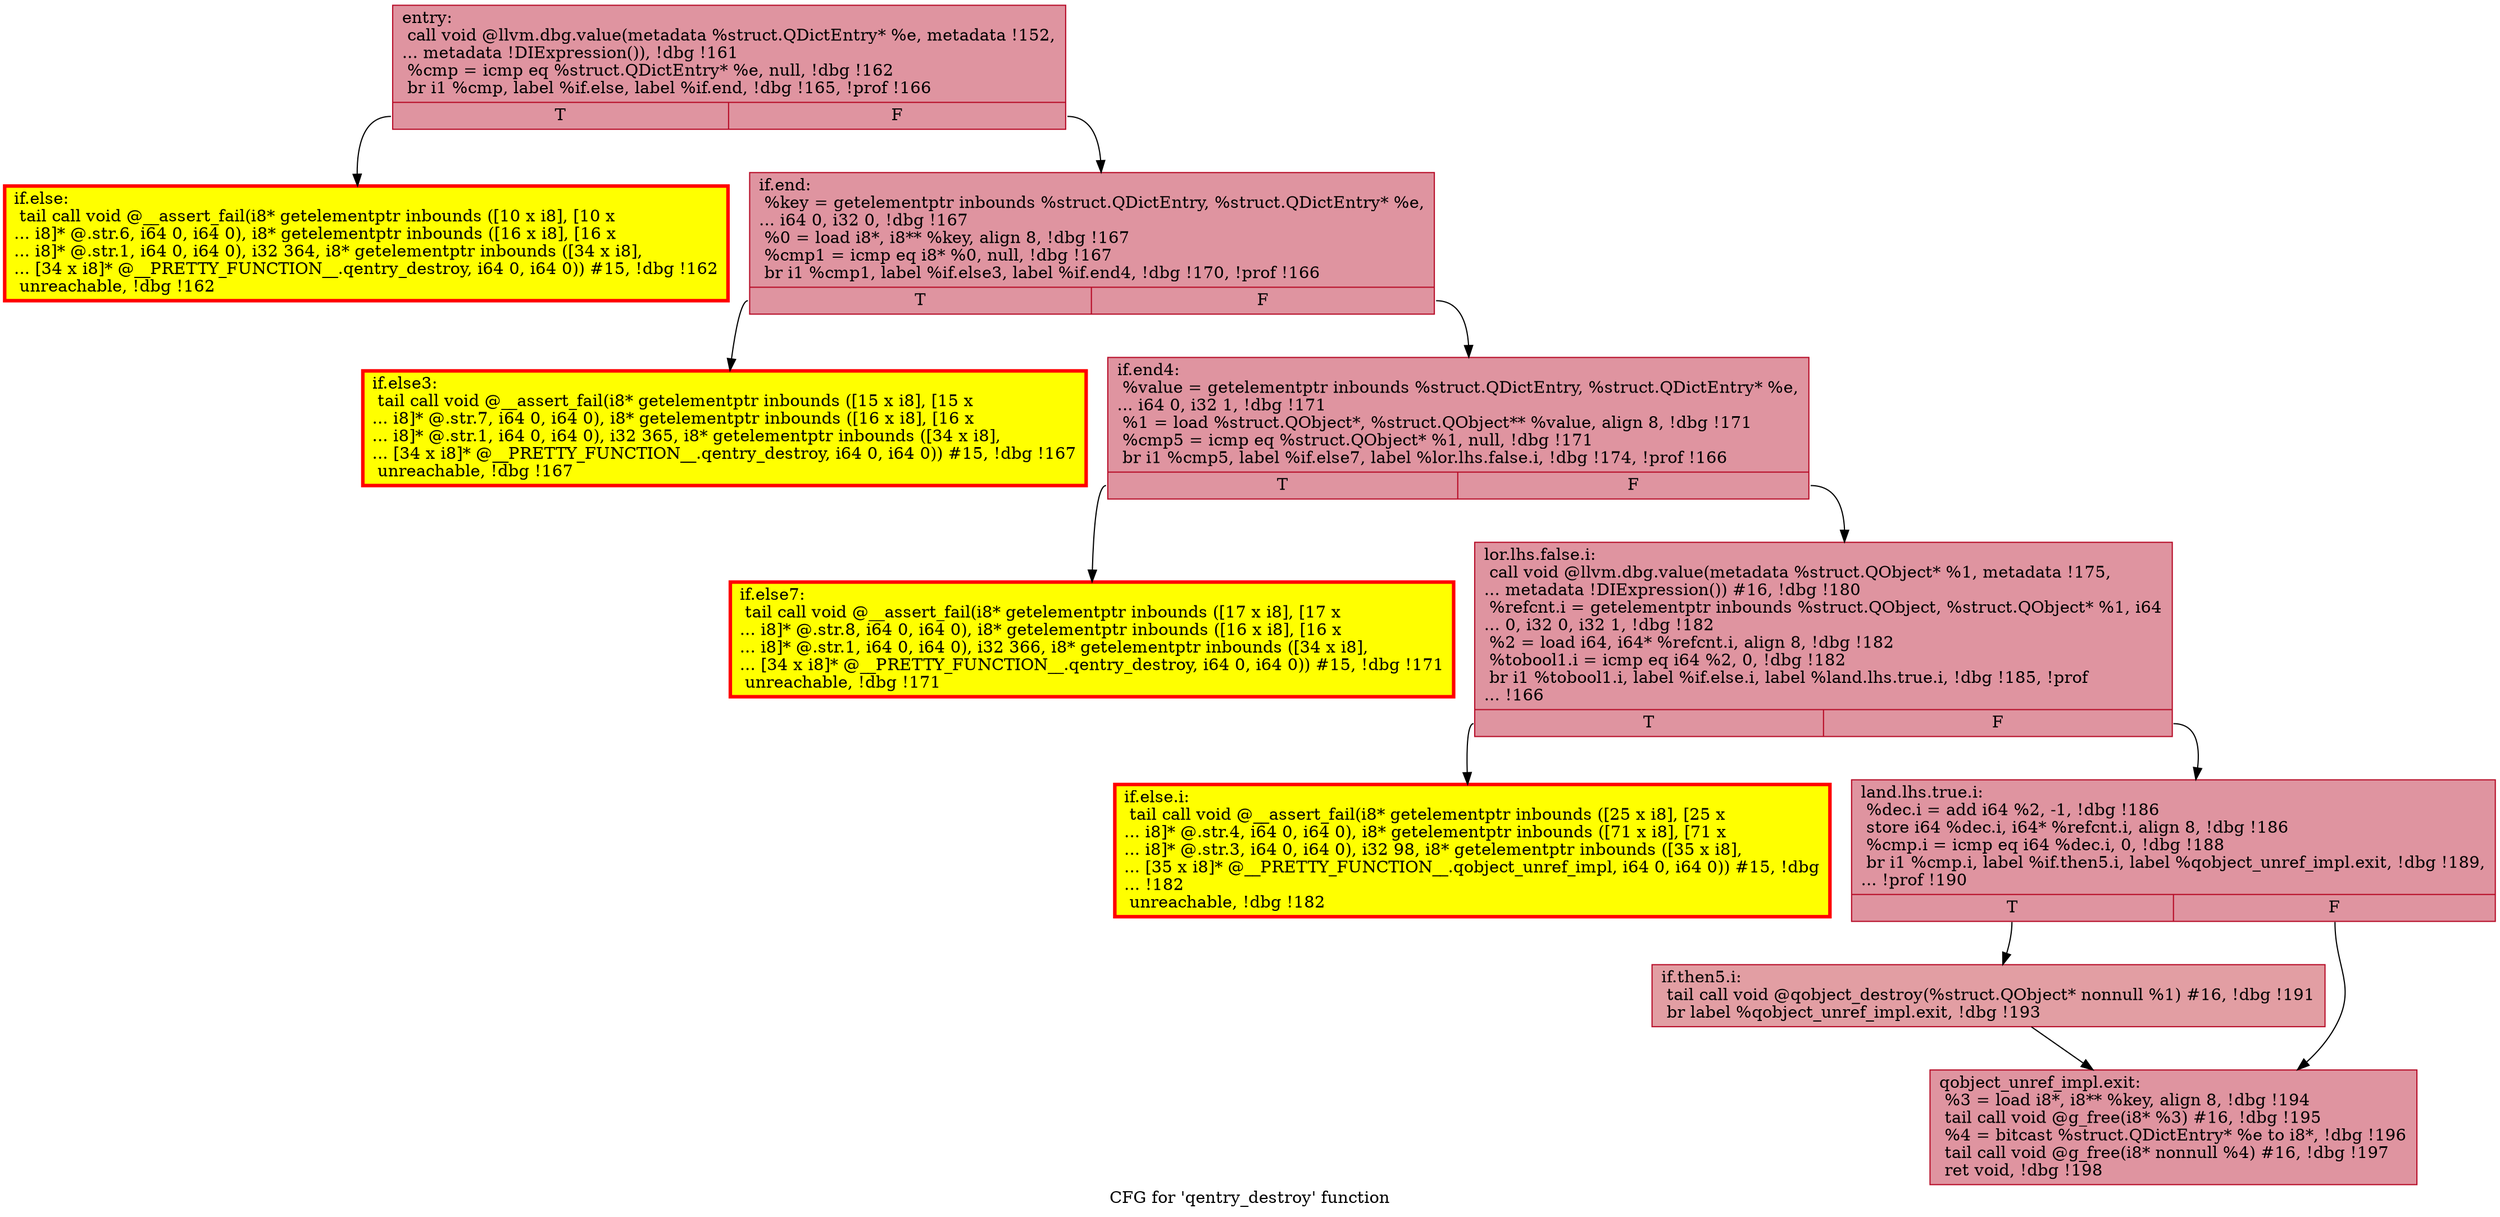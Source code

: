 digraph "CFG for 'qentry_destroy' function" {
	label="CFG for 'qentry_destroy' function";

	Node0x55e9cc64a820 [shape=record,color="#b70d28ff", style=filled, fillcolor="#b70d2870",label="{entry:\l  call void @llvm.dbg.value(metadata %struct.QDictEntry* %e, metadata !152,\l... metadata !DIExpression()), !dbg !161\l  %cmp = icmp eq %struct.QDictEntry* %e, null, !dbg !162\l  br i1 %cmp, label %if.else, label %if.end, !dbg !165, !prof !166\l|{<s0>T|<s1>F}}"];
	Node0x55e9cc64a820:s0 -> Node0x55e9cc64aa80;
	Node0x55e9cc64a820:s1 -> Node0x55e9cc64b130;
	Node0x55e9cc64aa80 [shape=record,penwidth=3.0, style="filled", color="red", fillcolor="yellow",label="{if.else:                                          \l  tail call void @__assert_fail(i8* getelementptr inbounds ([10 x i8], [10 x\l... i8]* @.str.6, i64 0, i64 0), i8* getelementptr inbounds ([16 x i8], [16 x\l... i8]* @.str.1, i64 0, i64 0), i32 364, i8* getelementptr inbounds ([34 x i8],\l... [34 x i8]* @__PRETTY_FUNCTION__.qentry_destroy, i64 0, i64 0)) #15, !dbg !162\l  unreachable, !dbg !162\l}"];
	Node0x55e9cc64b130 [shape=record,color="#b70d28ff", style=filled, fillcolor="#b70d2870",label="{if.end:                                           \l  %key = getelementptr inbounds %struct.QDictEntry, %struct.QDictEntry* %e,\l... i64 0, i32 0, !dbg !167\l  %0 = load i8*, i8** %key, align 8, !dbg !167\l  %cmp1 = icmp eq i8* %0, null, !dbg !167\l  br i1 %cmp1, label %if.else3, label %if.end4, !dbg !170, !prof !166\l|{<s0>T|<s1>F}}"];
	Node0x55e9cc64b130:s0 -> Node0x55e9cc64c930;
	Node0x55e9cc64b130:s1 -> Node0x55e9cc64c8c0;
	Node0x55e9cc64c930 [shape=record,penwidth=3.0, style="filled", color="red", fillcolor="yellow",label="{if.else3:                                         \l  tail call void @__assert_fail(i8* getelementptr inbounds ([15 x i8], [15 x\l... i8]* @.str.7, i64 0, i64 0), i8* getelementptr inbounds ([16 x i8], [16 x\l... i8]* @.str.1, i64 0, i64 0), i32 365, i8* getelementptr inbounds ([34 x i8],\l... [34 x i8]* @__PRETTY_FUNCTION__.qentry_destroy, i64 0, i64 0)) #15, !dbg !167\l  unreachable, !dbg !167\l}"];
	Node0x55e9cc64c8c0 [shape=record,color="#b70d28ff", style=filled, fillcolor="#b70d2870",label="{if.end4:                                          \l  %value = getelementptr inbounds %struct.QDictEntry, %struct.QDictEntry* %e,\l... i64 0, i32 1, !dbg !171\l  %1 = load %struct.QObject*, %struct.QObject** %value, align 8, !dbg !171\l  %cmp5 = icmp eq %struct.QObject* %1, null, !dbg !171\l  br i1 %cmp5, label %if.else7, label %lor.lhs.false.i, !dbg !174, !prof !166\l|{<s0>T|<s1>F}}"];
	Node0x55e9cc64c8c0:s0 -> Node0x55e9cc64d440;
	Node0x55e9cc64c8c0:s1 -> Node0x55e9cc644cf0;
	Node0x55e9cc64d440 [shape=record,penwidth=3.0, style="filled", color="red", fillcolor="yellow",label="{if.else7:                                         \l  tail call void @__assert_fail(i8* getelementptr inbounds ([17 x i8], [17 x\l... i8]* @.str.8, i64 0, i64 0), i8* getelementptr inbounds ([16 x i8], [16 x\l... i8]* @.str.1, i64 0, i64 0), i32 366, i8* getelementptr inbounds ([34 x i8],\l... [34 x i8]* @__PRETTY_FUNCTION__.qentry_destroy, i64 0, i64 0)) #15, !dbg !171\l  unreachable, !dbg !171\l}"];
	Node0x55e9cc644cf0 [shape=record,color="#b70d28ff", style=filled, fillcolor="#b70d2870",label="{lor.lhs.false.i:                                  \l  call void @llvm.dbg.value(metadata %struct.QObject* %1, metadata !175,\l... metadata !DIExpression()) #16, !dbg !180\l  %refcnt.i = getelementptr inbounds %struct.QObject, %struct.QObject* %1, i64\l... 0, i32 0, i32 1, !dbg !182\l  %2 = load i64, i64* %refcnt.i, align 8, !dbg !182\l  %tobool1.i = icmp eq i64 %2, 0, !dbg !182\l  br i1 %tobool1.i, label %if.else.i, label %land.lhs.true.i, !dbg !185, !prof\l... !166\l|{<s0>T|<s1>F}}"];
	Node0x55e9cc644cf0:s0 -> Node0x55e9cc72e020;
	Node0x55e9cc644cf0:s1 -> Node0x55e9cc621600;
	Node0x55e9cc72e020 [shape=record,penwidth=3.0, style="filled", color="red", fillcolor="yellow",label="{if.else.i:                                        \l  tail call void @__assert_fail(i8* getelementptr inbounds ([25 x i8], [25 x\l... i8]* @.str.4, i64 0, i64 0), i8* getelementptr inbounds ([71 x i8], [71 x\l... i8]* @.str.3, i64 0, i64 0), i32 98, i8* getelementptr inbounds ([35 x i8],\l... [35 x i8]* @__PRETTY_FUNCTION__.qobject_unref_impl, i64 0, i64 0)) #15, !dbg\l... !182\l  unreachable, !dbg !182\l}"];
	Node0x55e9cc621600 [shape=record,color="#b70d28ff", style=filled, fillcolor="#b70d2870",label="{land.lhs.true.i:                                  \l  %dec.i = add i64 %2, -1, !dbg !186\l  store i64 %dec.i, i64* %refcnt.i, align 8, !dbg !186\l  %cmp.i = icmp eq i64 %dec.i, 0, !dbg !188\l  br i1 %cmp.i, label %if.then5.i, label %qobject_unref_impl.exit, !dbg !189,\l... !prof !190\l|{<s0>T|<s1>F}}"];
	Node0x55e9cc621600:s0 -> Node0x55e9cc643780;
	Node0x55e9cc621600:s1 -> Node0x55e9cc72e0a0;
	Node0x55e9cc643780 [shape=record,color="#b70d28ff", style=filled, fillcolor="#be242e70",label="{if.then5.i:                                       \l  tail call void @qobject_destroy(%struct.QObject* nonnull %1) #16, !dbg !191\l  br label %qobject_unref_impl.exit, !dbg !193\l}"];
	Node0x55e9cc643780 -> Node0x55e9cc72e0a0;
	Node0x55e9cc72e0a0 [shape=record,color="#b70d28ff", style=filled, fillcolor="#b70d2870",label="{qobject_unref_impl.exit:                          \l  %3 = load i8*, i8** %key, align 8, !dbg !194\l  tail call void @g_free(i8* %3) #16, !dbg !195\l  %4 = bitcast %struct.QDictEntry* %e to i8*, !dbg !196\l  tail call void @g_free(i8* nonnull %4) #16, !dbg !197\l  ret void, !dbg !198\l}"];
}
